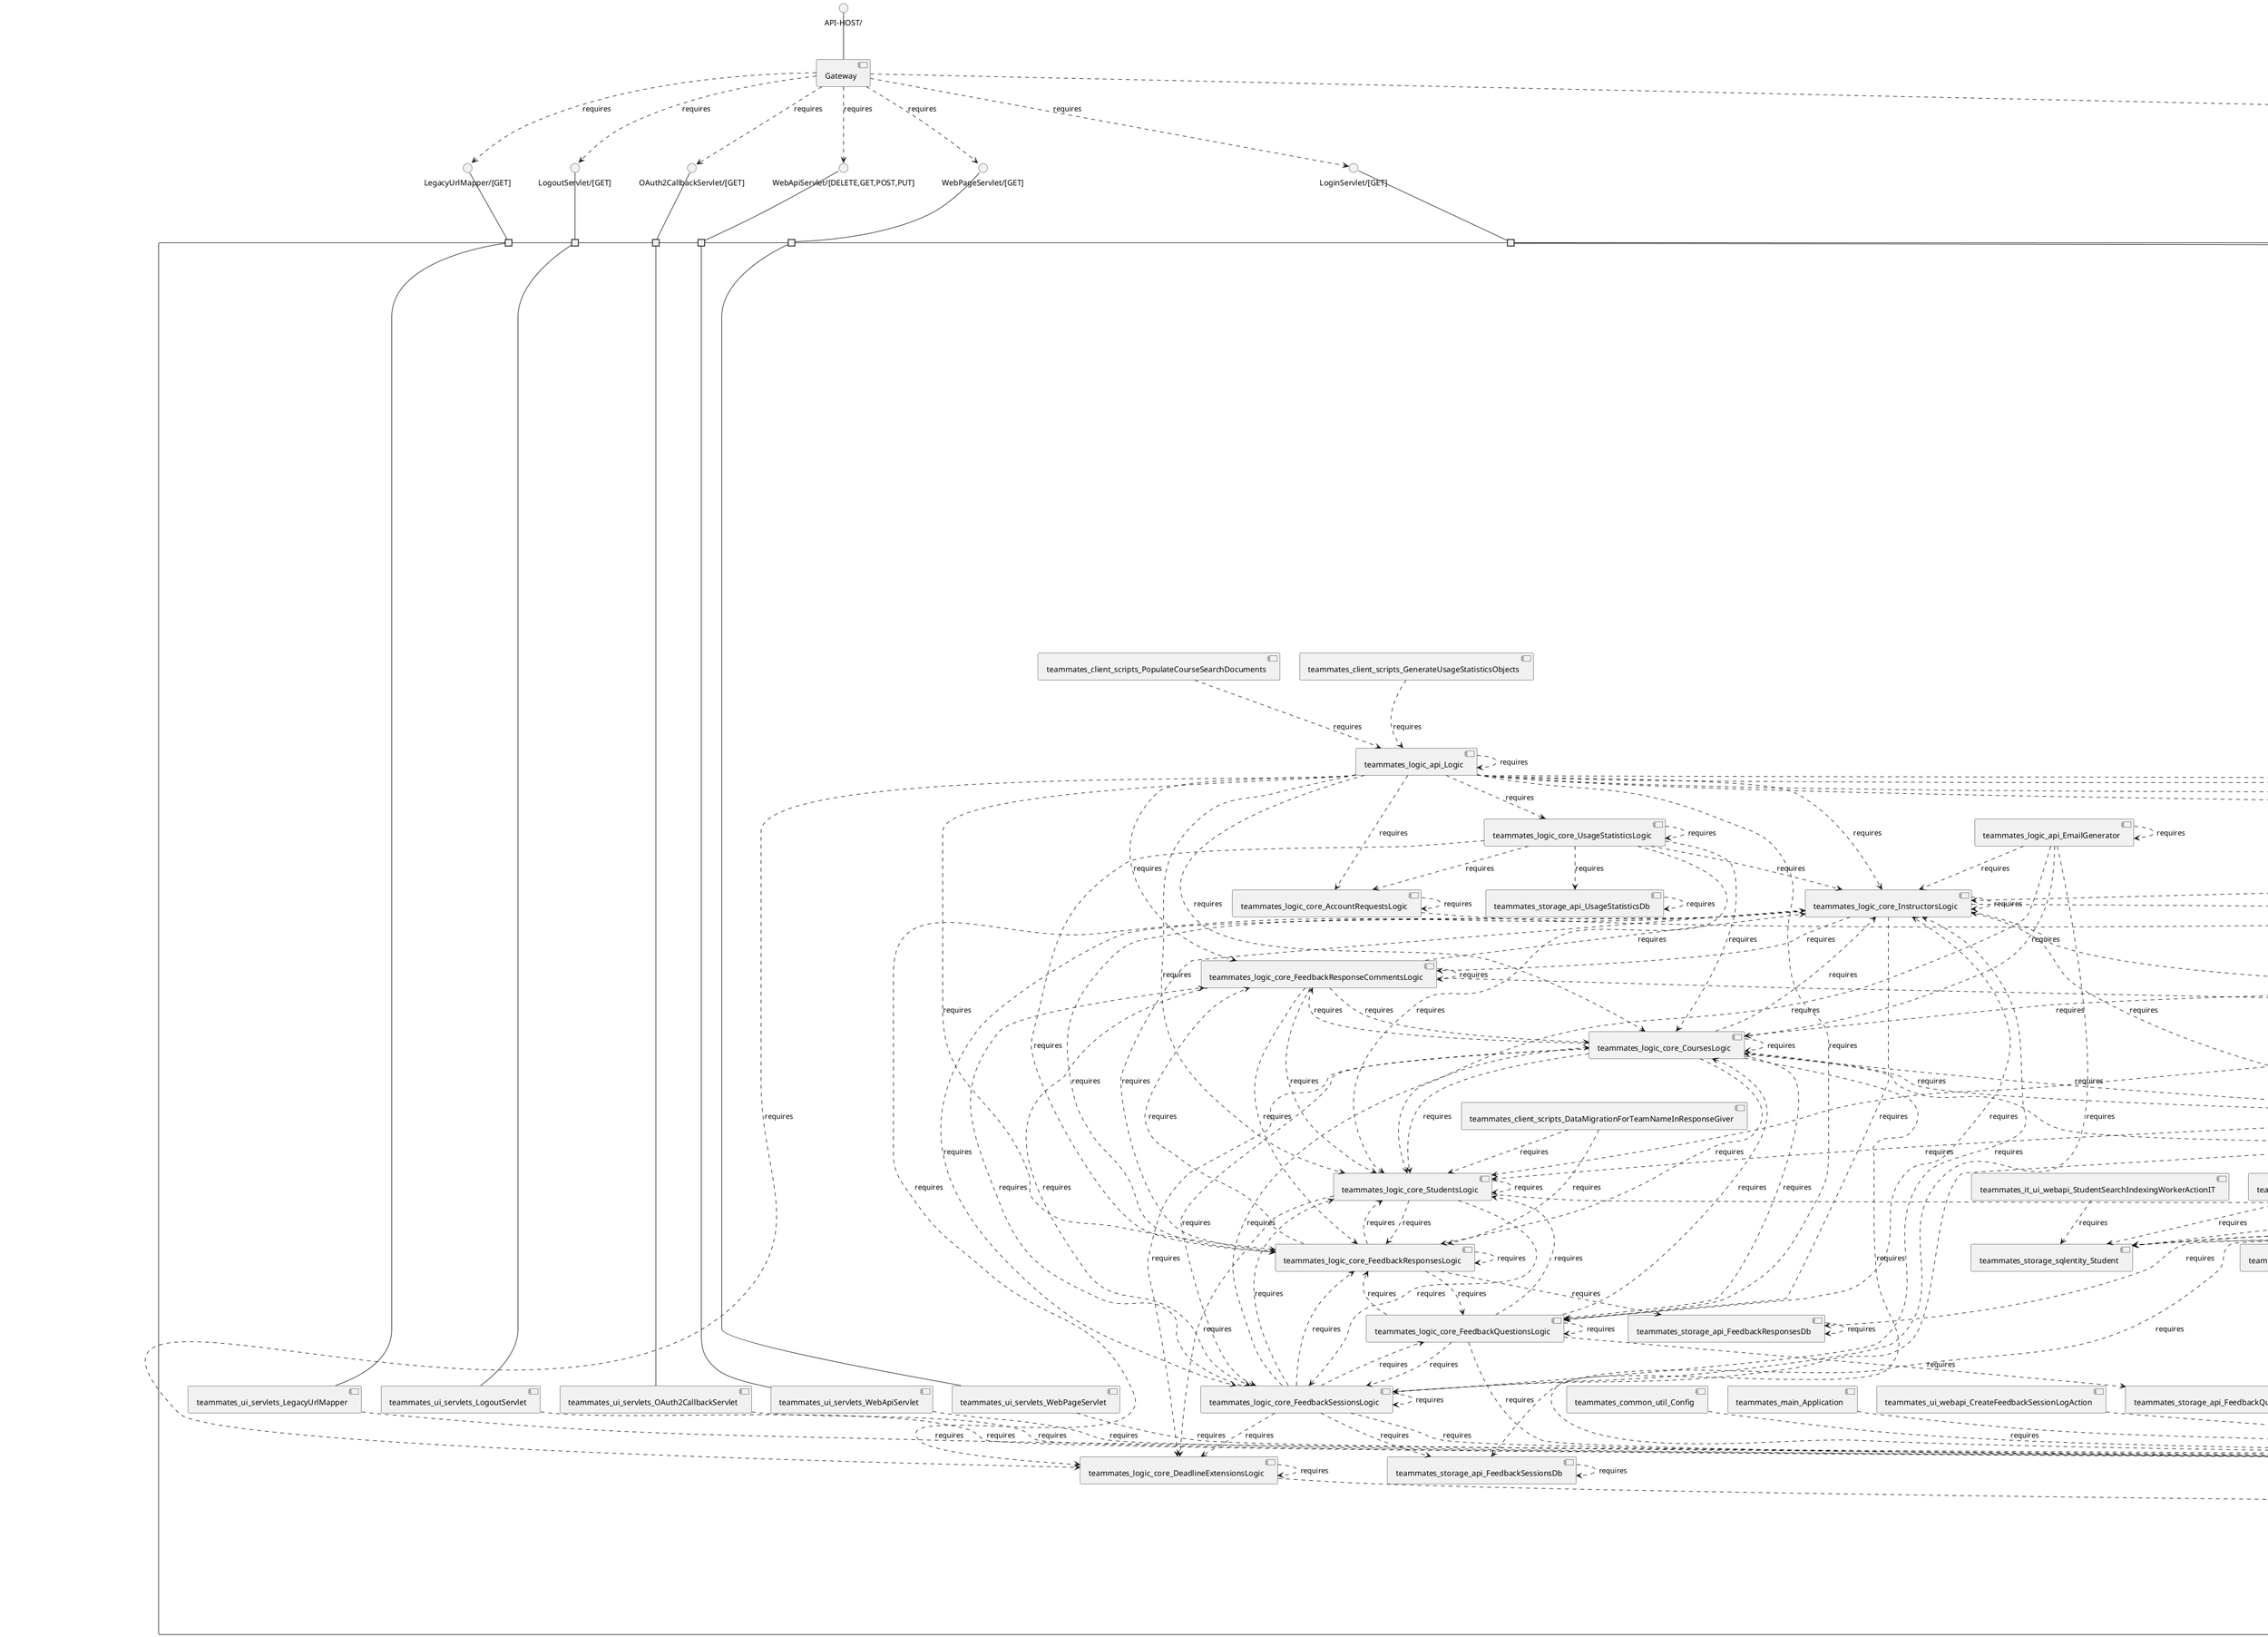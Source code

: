 @startuml
skinparam fixCircleLabelOverlapping true
skinparam componentStyle uml2
component "teammates\n\n\n\n\n\n" {
[teammates_storage_sqlapi_FeedbackQuestionsDb]
[teammates_ui_servlets_WebPageServlet]
[teammates_it_storage_sqlapi_FeedbackSessionsDbIT]
[teammates_common_datatransfer_questions_FeedbackContributionQuestionDetails]
[teammates_ui_webapi_CalculateUsageStatisticsAction]
[teammates_storage_sqlapi_FeedbackSessionLogsDb]
[teammates_common_util_StringHelper]
[teammates_common_datatransfer_InstructorPermissionSet]
[teammates_common_datatransfer_TeamEvalResult]
[teammates_common_datatransfer_attributes_FeedbackResponseAttributes]
[teammates_client_scripts_testdataconversion_ConvertDatastoreJsonToSqlJson]
[teammates_sqllogic_core_UsersLogic]
[teammates_ui_output_FeedbackResponseCommentData]
[teammates_storage_sqlentity_responses_FeedbackMcqResponse]
[teammates_ui_webapi_JoinCourseAction]
[teammates_common_datatransfer_questions_FeedbackMcqQuestionDetails]
[teammates_it_sqllogic_api_EmailGeneratorTestIT]
[teammates_ui_webapi_UpdateFeedbackSessionAction]
[teammates_ui_webapi_CreateAccountAction]
[teammates_storage_api_FeedbackResponsesDb]
[teammates_logic_external_EmptyEmailService]
[teammates_it_sqllogic_core_FeedbackResponsesLogicIT]
[teammates_logic_core_InstructorsLogic]
[teammates_storage_sqlentity_responses_FeedbackTextResponse]
[teammates_it_storage_sqlapi_UsageStatisticsDbIT]
[teammates_storage_api_FeedbackSessionsDb]
[teammates_it_storage_sqlapi_FeedbackResponseCommentsDbIT]
[teammates_storage_sqlsearch_AccountRequestSearchManager]
[teammates_storage_sqlapi_FeedbackResponseCommentsDb]
[teammates_storage_sqlentity_Student]
[teammates_storage_search_SearchManagerFactory]
[teammates_logic_core_UsageStatisticsLogic]
[teammates_it_sqllogic_core_AccountsLogicIT]
[teammates_ui_webapi_ArchiveCourseAction]
[teammates_common_datatransfer_InstructorPrivileges]
[teammates_logic_external_FirebaseAuthService]
[teammates_ui_webapi_UnpublishFeedbackSessionAction]
[teammates_ui_output_InstructorPrivilegeData]
[teammates_logic_core_LogicStarter]
[teammates_ui_webapi_PublishFeedbackSessionAction]
[teammates_storage_api_UsageStatisticsDb]
[teammates_ui_webapi_FeedbackSessionOpeningRemindersAction]
[teammates_storage_sqlapi_UsersDb]
[teammates_sqllogic_core_DataBundleLogic]
[teammates_storage_sqlsearch_InstructorSearchDocument]
[teammates_storage_api_DeadlineExtensionsDb]
[teammates_common_datatransfer_SqlDataBundle]
[teammates_sqllogic_core_FeedbackResponseCommentsLogic]
[teammates_ui_webapi_SubmitFeedbackResponsesAction]
[teammates_ui_webapi_CreateFeedbackSessionLogAction]
[teammates_logic_external_EmptyRecaptchaService]
[teammates_main_Application]
[teammates_common_util_Config]
[teammates_client_scripts_DataMigrationForFeedbackSessionMismatchedTimezone]
[teammates_storage_api_CoursesDb]
[teammates_logic_core_AccountRequestsLogic]
[teammates_it_storage_sqlapi_CoursesDbIT]
[teammates_common_datatransfer_DataBundle]
[teammates_logic_api_Logic]
[teammates_client_scripts_DataMigrationForTeamNameInResponseGiver]
[teammates_storage_sqlsearch_StudentSearchManager]
[teammates_it_storage_sqlsearch_AccountRequestSearchIT]
[teammates_client_scripts_GenerateUsageStatisticsObjects]
[teammates_logic_external_GoogleRecaptchaService]
[teammates_storage_sqlentity_responses_FeedbackContributionResponse]
[teammates_sqllogic_core_FeedbackQuestionsLogic]
[teammates_storage_sqlapi_NotificationsDb]
[teammates_sqllogic_core_AccountRequestsLogic]
[teammates_it_storage_sqlapi_FeedbackResponsesDbIT]
[teammates_common_datatransfer_questions_FeedbackContributionResponseDetails]
[teammates_common_datatransfer_questions_FeedbackTextResponseDetails]
[teammates_common_datatransfer_questions_FeedbackRubricResponseDetails]
[teammates_storage_sqlapi_FeedbackSessionsDb]
[teammates_storage_sqlapi_CoursesDb]
[teammates_storage_sqlentity_Section]
[teammates_storage_sqlentity_responses_FeedbackMsqResponse]
[teammates_sqllogic_core_AccountsLogic]
[teammates_storage_api_InstructorsDb]
[teammates_sqllogic_core_NotificationsLogic]
[teammates_logic_api_AuthProxy]
[teammates_ui_output_FeedbackResponseData]
[teammates_logic_api_UserProvision]
[teammates_it_sqllogic_core_UsersLogicIT]
[teammates_storage_sqlentity_responses_FeedbackRankRecipientsResponse]
[teammates_ui_output_FeedbackSessionData]
[teammates_storage_sqlentity_Course]
[teammates_it_storage_sqlapi_AccountsDbIT]
[teammates_storage_search_StudentSearchManager]
[teammates_it_sqllogic_core_DataBundleLogicIT]
[teammates_logic_external_EmptyAuthService]
[teammates_logic_core_FeedbackResponseCommentsLogic]
[teammates_ui_servlets_WebApiServlet]
[teammates_sqllogic_core_FeedbackSessionLogsLogic]
[teammates_common_datatransfer_questions_FeedbackRankRecipientsResponseDetails]
[teammates_logic_external_SendgridService]
[teammates_storage_sqlentity_responses_FeedbackNumericalScaleResponse]
[teammates_storage_sqlentity_Team]
[teammates_logic_external_LocalTaskQueueService]
[teammates_ui_servlets_LogoutServlet]
[teammates_storage_sqlapi_EntitiesDb]
[teammates_storage_sqlapi_DeadlineExtensionsDb]
[teammates_it_sqllogic_core_DeadlineExtensionsLogicIT]
[teammates_ui_servlets_LegacyUrlMapper]
[teammates_logic_core_DataBundleLogic]
[teammates_ui_webapi_CreateFeedbackSessionAction]
[teammates_storage_sqlentity_questions_FeedbackRubricQuestion]
[teammates_ui_servlets_OriginCheckFilter]
[teammates_storage_sqlentity_questions_FeedbackMsqQuestion]
[teammates_ui_webapi_SendErrorReportAction]
[teammates_storage_api_FeedbackResponseCommentsDb]
[teammates_sqllogic_core_DeadlineExtensionsLogic]
[teammates_storage_sqlentity_ReadNotification]
[teammates_storage_sqlentity_questions_FeedbackContributionQuestion]
[teammates_common_datatransfer_questions_FeedbackMsqResponseDetails]
[teammates_client_scripts_PopulateCourseSearchDocuments]
[teammates_common_datatransfer_questions_FeedbackConstantSumResponseDetails]
[teammates_storage_search_InstructorSearchManager]
[teammates_storage_sqlapi_FeedbackResponsesDb]
[teammates_storage_sqlentity_FeedbackSessionLog]
[teammates_common_datatransfer_questions_FeedbackNumericalScaleResponseDetails]
[teammates_it_storage_sqlapi_UsersDbIT]
[teammates_ui_webapi_FeedbackSessionPublishedEmailWorkerAction]
[teammates_ui_webapi_DatastoreBackupAction]
[teammates_ui_webapi_UpdateInstructorPrivilegeAction]
[teammates_it_test_BaseTestCaseWithSqlDatabaseAccess]
[teammates_ui_webapi_FeedbackSessionRemindParticularUsersEmailWorkerAction]
[teammates_it_storage_sqlapi_AccountRequestsDbIT]
[teammates_common_datatransfer_questions_FeedbackMcqResponseDetails]
[teammates_common_datatransfer_questions_FeedbackRankOptionsResponseDetails]
[teammates_sqllogic_core_UsageStatisticsLogic]
[teammates_storage_sqlentity_responses_FeedbackRankOptionsResponse]
[teammates_logic_api_EmailSender]
[teammates_it_ui_webapi_SearchInstructorsActionIT]
[teammates_common_util_Logger]
[teammates_storage_sqlapi_AccountsDb]
[teammates_it_sqllogic_core_FeedbackSessionsLogicIT]
[teammates_sqllogic_core_FeedbackSessionsLogic]
[teammates_logic_external_GoogleCloudTasksService]
[teammates_ui_webapi_FeedbackSessionUnpublishedEmailWorkerAction]
[teammates_storage_sqlentity_Instructor]
[teammates_client_scripts_testdataconversion_DataStoreToSqlConverter]
[teammates_storage_sqlentity_FeedbackResponseComment]
[teammates_logic_core_FeedbackResponsesLogic]
[teammates_common_datatransfer_questions_FeedbackTextQuestionDetails]
[teammates_storage_search_StudentSearchDocument]
[teammates_logic_core_StudentsLogic]
[teammates_logic_core_FeedbackQuestionsLogic]
[teammates_logic_api_EmailGenerator]
[teammates_storage_sqlentity_Account]
[teammates_it_storage_sqlapi_NotificationDbIT]
[teammates_logic_api_RecaptchaVerifier]
[teammates_storage_sqlsearch_StudentSearchDocument]
[teammates_storage_search_InstructorSearchDocument]
[teammates_common_datatransfer_attributes_InstructorAttributes]
[teammates_ui_servlets_OAuth2CallbackServlet]
[teammates_storage_sqlentity_responses_FeedbackRubricResponse]
[teammates_logic_external_MailjetService]
[teammates_ui_webapi_FeedbackSessionClosedRemindersAction]
[teammates_storage_sqlsearch_InstructorSearchManager]
[teammates_ui_webapi_FeedbackSessionClosingRemindersAction]
[teammates_sqllogic_api_SqlEmailGenerator]
[teammates_ui_request_InstructorPrivilegeUpdateRequest]
[teammates_storage_api_StudentsDb]
[teammates_storage_sqlapi_AccountRequestsDb]
[teammates_client_scripts_testdataconversion_UuidGenerator]
[teammates_common_datatransfer_questions_FeedbackNumericalScaleQuestionDetails]
[teammates_logic_external_MailgunService]
[teammates_storage_sqlentity_questions_FeedbackTextQuestion]
[teammates_common_datatransfer_questions_FeedbackMsqQuestionDetails]
[teammates_common_datatransfer_questions_FeedbackRubricQuestionDetails]
[teammates_logic_core_FeedbackSessionsLogic]
[teammates_ui_webapi_FeedbackSessionResendPublishedEmailWorkerAction]
[teammates_ui_output_FeedbackSessionLogData]
[teammates_sqllogic_core_LogicStarter]
[teammates_it_storage_sqlsearch_StudentSearchIT]
[teammates_storage_api_AccountsDb]
[teammates_logic_core_DeadlineExtensionsLogic]
[teammates_storage_sqlentity_FeedbackSession]
[teammates_common_datatransfer_questions_FeedbackConstantSumQuestionDetails]
[teammates_common_datatransfer_attributes_CourseAttributes]
[teammates_storage_sqlentity_Notification]
[teammates_storage_sqlentity_questions_FeedbackConstantSumQuestion]
[teammates_storage_sqlentity_responses_FeedbackConstantSumResponse]
[teammates_logic_core_NotificationsLogic]
[teammates_ui_webapi_FeedbackSessionRemindEmailWorkerAction]
[teammates_ui_webapi_CreateNotificationAction]
[teammates_storage_sqlapi_UsageStatisticsDb]
[teammates_it_sqllogic_core_FeedbackSessionLogsLogicIT]
[teammates_it_storage_sqlapi_FeedbackQuestionsDbIT]
[teammates_it_ui_webapi_UpdateFeedbackSessionLogsActionIT]
[teammates_it_ui_webapi_StudentSearchIndexingWorkerActionIT]
[teammates_it_storage_sqlsearch_InstructorSearchIT]
[teammates_logic_core_CoursesLogic]
[teammates_storage_api_NotificationsDb]
[teammates_storage_sqlentity_questions_FeedbackNumericalScaleQuestion]
[teammates_sqllogic_api_Logic]
[teammates_storage_search_AccountRequestSearchManager]
[teammates_it_ui_webapi_SearchStudentsActionIT]
[teammates_common_datatransfer_attributes_FeedbackQuestionAttributes]
[teammates_storage_api_AccountRequestsDb]
[teammates_ui_webapi_ResetAccountRequestAction]
[teammates_it_sqllogic_core_AccountRequestsLogicIT]
[teammates_storage_sqlentity_questions_FeedbackMcqQuestion]
[teammates_ui_output_FeedbackQuestionData]
[teammates_sqllogic_core_FeedbackResponsesLogic]
[teammates_storage_sqlsearch_SearchManagerFactory]
[teammates_ui_output_CourseData]
[teammates_storage_api_FeedbackQuestionsDb]
[teammates_it_sqllogic_core_FeedbackQuestionsLogicIT]
[teammates_ui_webapi_FeedbackSessionOpeningSoonRemindersAction]
[teammates_it_sqllogic_core_NotificationsLogicIT]
[teammates_it_storage_sqlapi_FeedbackSessionLogsDbIT]
[teammates_ui_servlets_LoginServlet]
[teammates_storage_sqlentity_DeadlineExtension]
[teammates_logic_core_AccountsLogic]
[teammates_sqllogic_core_CoursesLogic]
[teammates_logic_api_TaskQueuer]
[teammates_ui_servlets_RequestTraceFilter]
portin " " as teammates_requires_LogoutServlet_GET_
portin " " as teammates_requires_OAuth2CallbackServlet_GET_
portin " " as teammates_requires_WebApiServlet_DELETE_GET_POST_PUT_
portin " " as teammates_requires_LegacyUrlMapper_GET_
portin " " as teammates_requires_WebPageServlet_GET_
portin " " as teammates_requires_LoginServlet_GET_
[teammates_storage_api_FeedbackQuestionsDb]..>[teammates_storage_api_FeedbackQuestionsDb] : requires
[teammates_storage_sqlsearch_StudentSearchManager]..>[teammates_storage_sqlapi_UsersDb] : requires
[teammates_sqllogic_core_AccountRequestsLogic]..>[teammates_sqllogic_core_AccountRequestsLogic] : requires
[teammates_client_scripts_testdataconversion_ConvertDatastoreJsonToSqlJson]..>[teammates_client_scripts_testdataconversion_DataStoreToSqlConverter] : requires
[teammates_storage_sqlentity_questions_FeedbackTextQuestion]..>[teammates_common_datatransfer_questions_FeedbackTextQuestionDetails] : requires
[teammates_it_storage_sqlapi_UsersDbIT]..>[teammates_storage_sqlentity_Section] : requires
[teammates_ui_servlets_OAuth2CallbackServlet]..>[teammates_common_util_Logger] : requires
[teammates_client_scripts_PopulateCourseSearchDocuments]..>[teammates_logic_api_Logic] : requires
[teammates_logic_api_AuthProxy]..>[teammates_logic_api_AuthProxy] : requires
[teammates_logic_core_FeedbackQuestionsLogic]..>[teammates_logic_core_FeedbackSessionsLogic] : requires
[teammates_ui_webapi_FeedbackSessionPublishedEmailWorkerAction]..>[teammates_common_util_Logger] : requires
[teammates_sqllogic_api_SqlEmailGenerator]..>[teammates_sqllogic_core_UsersLogic] : requires
[teammates_storage_sqlapi_AccountsDb]..>[teammates_storage_sqlapi_AccountsDb] : requires
[teammates_logic_core_CoursesLogic]..>[teammates_logic_core_StudentsLogic] : requires
[teammates_it_ui_webapi_SearchStudentsActionIT]..>[teammates_storage_sqlentity_Student] : requires
[teammates_ui_webapi_CreateFeedbackSessionAction]..>[teammates_common_util_Logger] : requires
[teammates_logic_core_StudentsLogic]..>[teammates_logic_core_DeadlineExtensionsLogic] : requires
[teammates_it_sqllogic_core_AccountRequestsLogicIT]..>[teammates_sqllogic_core_AccountRequestsLogic] : requires
[teammates_it_ui_webapi_SearchStudentsActionIT]..>[teammates_storage_sqlentity_Instructor] : requires
[teammates_storage_sqlsearch_SearchManagerFactory]..>[teammates_storage_sqlsearch_AccountRequestSearchManager] : requires
[teammates_sqllogic_core_DeadlineExtensionsLogic]..>[teammates_sqllogic_core_DeadlineExtensionsLogic] : requires
[teammates_it_storage_sqlapi_AccountsDbIT]..>[teammates_storage_sqlapi_AccountsDb] : requires
[teammates_storage_search_InstructorSearchDocument]..>[teammates_common_datatransfer_attributes_CourseAttributes] : requires
[teammates_storage_search_StudentSearchManager]..>[teammates_storage_api_CoursesDb] : requires
[teammates_logic_api_Logic]..>[teammates_logic_core_InstructorsLogic] : requires
[teammates_sqllogic_core_UsersLogic]..>[teammates_sqllogic_core_DeadlineExtensionsLogic] : requires
[teammates_logic_api_EmailSender]..>[teammates_common_util_Logger] : requires
[teammates_sqllogic_core_UsageStatisticsLogic]..>[teammates_storage_sqlapi_UsageStatisticsDb] : requires
[teammates_logic_core_FeedbackResponsesLogic]..>[teammates_logic_core_FeedbackQuestionsLogic] : requires
[teammates_logic_external_MailgunService]..>[teammates_common_util_Logger] : requires
[teammates_client_scripts_DataMigrationForTeamNameInResponseGiver]..>[teammates_logic_core_StudentsLogic] : requires
[teammates_logic_core_CoursesLogic]..>[teammates_logic_core_FeedbackQuestionsLogic] : requires
[teammates_it_sqllogic_core_FeedbackSessionsLogicIT]..>[teammates_sqllogic_core_FeedbackQuestionsLogic] : requires
[teammates_storage_search_InstructorSearchManager]..>[teammates_storage_api_CoursesDb] : requires
[teammates_ui_output_CourseData]..>[teammates_common_datatransfer_InstructorPermissionSet] : requires
[teammates_logic_api_Logic]..>[teammates_logic_core_FeedbackResponseCommentsLogic] : requires
[teammates_storage_api_FeedbackResponseCommentsDb]..>[teammates_storage_api_FeedbackResponseCommentsDb] : requires
[teammates_common_util_Config]..>[teammates_common_util_Logger] : requires
[teammates_sqllogic_api_SqlEmailGenerator]..>[teammates_sqllogic_api_SqlEmailGenerator] : requires
[teammates_logic_api_UserProvision]..>[teammates_logic_core_InstructorsLogic] : requires
[teammates_logic_core_FeedbackResponsesLogic]..>[teammates_storage_api_FeedbackResponsesDb] : requires
[teammates_sqllogic_core_CoursesLogic]..>[teammates_sqllogic_core_UsersLogic] : requires
[teammates_logic_core_UsageStatisticsLogic]..>[teammates_logic_core_StudentsLogic] : requires
[teammates_it_sqllogic_core_FeedbackQuestionsLogicIT]..>[teammates_common_datatransfer_SqlDataBundle] : requires
[teammates_storage_sqlentity_FeedbackResponseComment]..>[teammates_storage_sqlentity_responses_FeedbackMsqResponse] : requires
[teammates_logic_core_DataBundleLogic]..>[teammates_logic_core_DataBundleLogic] : requires
[teammates_ui_webapi_FeedbackSessionUnpublishedEmailWorkerAction]..>[teammates_common_util_Logger] : requires
[teammates_logic_core_FeedbackQuestionsLogic]..>[teammates_common_util_Logger] : requires
[teammates_logic_api_EmailGenerator]..>[teammates_logic_core_StudentsLogic] : requires
[teammates_ui_request_InstructorPrivilegeUpdateRequest]..>[teammates_common_datatransfer_InstructorPrivileges] : requires
[teammates_sqllogic_core_CoursesLogic]..>[teammates_storage_sqlapi_CoursesDb] : requires
[teammates_logic_api_Logic]..>[teammates_logic_core_FeedbackSessionsLogic] : requires
[teammates_storage_sqlentity_responses_FeedbackNumericalScaleResponse]..>[teammates_common_datatransfer_questions_FeedbackNumericalScaleResponseDetails] : requires
[teammates_sqllogic_core_FeedbackQuestionsLogic]..>[teammates_storage_sqlapi_FeedbackQuestionsDb] : requires
[teammates_it_sqllogic_core_FeedbackQuestionsLogicIT]..>[teammates_sqllogic_core_FeedbackQuestionsLogic] : requires
[teammates_logic_core_DataBundleLogic]..>[teammates_storage_api_DeadlineExtensionsDb] : requires
[teammates_ui_output_FeedbackResponseData]..>[teammates_common_datatransfer_questions_FeedbackRubricResponseDetails] : requires
[teammates_storage_sqlsearch_InstructorSearchManager]..>[teammates_storage_sqlapi_UsersDb] : requires
[teammates_common_datatransfer_attributes_FeedbackResponseAttributes]..>[teammates_common_datatransfer_questions_FeedbackContributionResponseDetails] : requires
[teammates_sqllogic_core_FeedbackSessionsLogic]..>[teammates_common_util_Logger] : requires
[teammates_storage_sqlentity_Team]..>[teammates_storage_sqlentity_Section] : requires
[teammates_logic_api_EmailGenerator]..>[teammates_logic_api_EmailGenerator] : requires
[teammates_it_sqllogic_core_UsersLogicIT]..>[teammates_sqllogic_core_AccountsLogic] : requires
[teammates_client_scripts_testdataconversion_ConvertDatastoreJsonToSqlJson]..>[teammates_common_datatransfer_DataBundle] : requires
[teammates_ui_output_FeedbackResponseData]..>[teammates_ui_output_FeedbackResponseCommentData] : requires
[teammates_common_datatransfer_attributes_FeedbackQuestionAttributes]..>[teammates_common_datatransfer_questions_FeedbackMcqQuestionDetails] : requires
[teammates_it_storage_sqlapi_UsersDbIT]..>[teammates_storage_sqlapi_UsersDb] : requires
[teammates_logic_core_FeedbackQuestionsLogic]..>[teammates_logic_core_FeedbackResponsesLogic] : requires
[teammates_logic_api_UserProvision]..>[teammates_sqllogic_core_UsersLogic] : requires
[teammates_ui_servlets_OriginCheckFilter]..>[teammates_common_util_Logger] : requires
[teammates_ui_output_InstructorPrivilegeData]..>[teammates_common_datatransfer_InstructorPrivileges] : requires
[teammates_logic_api_EmailSender]..>[teammates_logic_external_EmptyEmailService] : requires
[teammates_it_ui_webapi_StudentSearchIndexingWorkerActionIT]..>[teammates_storage_sqlentity_Student] : requires
[teammates_logic_core_DeadlineExtensionsLogic]..>[teammates_storage_api_DeadlineExtensionsDb] : requires
[teammates_logic_core_FeedbackResponseCommentsLogic]..>[teammates_logic_core_StudentsLogic] : requires
[teammates_logic_core_LogicStarter]..>[teammates_common_util_Logger] : requires
[teammates_logic_core_FeedbackSessionsLogic]..>[teammates_logic_core_DeadlineExtensionsLogic] : requires
[teammates_logic_core_CoursesLogic]..>[teammates_logic_core_DeadlineExtensionsLogic] : requires
[teammates_common_datatransfer_attributes_FeedbackQuestionAttributes]..>[teammates_common_datatransfer_questions_FeedbackNumericalScaleQuestionDetails] : requires
[teammates_storage_search_SearchManagerFactory]..>[teammates_storage_search_AccountRequestSearchManager] : requires
[teammates_ui_output_FeedbackResponseData]..>[teammates_common_datatransfer_questions_FeedbackContributionResponseDetails] : requires
[teammates_sqllogic_core_FeedbackResponseCommentsLogic]..>[teammates_sqllogic_core_FeedbackResponseCommentsLogic] : requires
[teammates_logic_core_FeedbackQuestionsLogic]..>[teammates_logic_core_InstructorsLogic] : requires
[teammates_common_datatransfer_attributes_FeedbackResponseAttributes]..>[teammates_common_datatransfer_questions_FeedbackRubricResponseDetails] : requires
[teammates_logic_api_EmailSender]..>[teammates_logic_external_SendgridService] : requires
[teammates_logic_core_FeedbackResponsesLogic]..>[teammates_logic_core_StudentsLogic] : requires
[teammates_sqllogic_core_FeedbackQuestionsLogic]..>[teammates_sqllogic_core_FeedbackResponsesLogic] : requires
[teammates_logic_core_CoursesLogic]..>[teammates_logic_core_AccountsLogic] : requires
[teammates_logic_api_TaskQueuer]..>[teammates_logic_external_GoogleCloudTasksService] : requires
[teammates_storage_sqlentity_FeedbackResponseComment]..>[teammates_storage_sqlentity_responses_FeedbackRubricResponse] : requires
[teammates_sqllogic_api_SqlEmailGenerator]..>[teammates_sqllogic_core_DeadlineExtensionsLogic] : requires
[teammates_logic_external_LocalTaskQueueService]..>[teammates_common_util_Logger] : requires
[teammates_logic_core_InstructorsLogic]..>[teammates_logic_core_FeedbackQuestionsLogic] : requires
[teammates_ui_output_FeedbackQuestionData]..>[teammates_common_datatransfer_questions_FeedbackContributionQuestionDetails] : requires
[teammates_logic_core_UsageStatisticsLogic]..>[teammates_logic_core_UsageStatisticsLogic] : requires
[teammates_storage_sqlapi_FeedbackResponsesDb]..>[teammates_storage_sqlapi_FeedbackResponsesDb] : requires
[teammates_storage_sqlentity_responses_FeedbackMsqResponse]..>[teammates_common_datatransfer_questions_FeedbackMsqResponseDetails] : requires
[teammates_sqllogic_core_FeedbackSessionsLogic]..>[teammates_sqllogic_core_CoursesLogic] : requires
[teammates_storage_sqlentity_FeedbackResponseComment]..>[teammates_storage_sqlentity_responses_FeedbackNumericalScaleResponse] : requires
[teammates_logic_api_Logic]..>[teammates_logic_core_CoursesLogic] : requires
[teammates_ui_servlets_LogoutServlet]..>[teammates_common_util_Logger] : requires
[teammates_it_storage_sqlapi_FeedbackQuestionsDbIT]..>[teammates_storage_sqlapi_FeedbackQuestionsDb] : requires
[teammates_storage_sqlsearch_AccountRequestSearchManager]..>[teammates_storage_sqlapi_AccountRequestsDb] : requires
[teammates_storage_sqlapi_EntitiesDb]..>[teammates_common_util_Logger] : requires
[teammates_common_datatransfer_attributes_FeedbackQuestionAttributes]..>[teammates_common_datatransfer_questions_FeedbackContributionQuestionDetails] : requires
[teammates_ui_output_FeedbackQuestionData]..>[teammates_common_datatransfer_questions_FeedbackMcqQuestionDetails] : requires
[teammates_storage_sqlentity_FeedbackResponseComment]..>[teammates_storage_sqlentity_responses_FeedbackTextResponse] : requires
[teammates_sqllogic_core_UsageStatisticsLogic]..>[teammates_sqllogic_core_UsageStatisticsLogic] : requires
[teammates_sqllogic_core_FeedbackResponsesLogic]..>[teammates_sqllogic_core_FeedbackQuestionsLogic] : requires
[teammates_common_datatransfer_attributes_FeedbackResponseAttributes]..>[teammates_common_datatransfer_questions_FeedbackTextResponseDetails] : requires
[teammates_logic_core_FeedbackQuestionsLogic]..>[teammates_logic_core_StudentsLogic] : requires
[teammates_logic_core_UsageStatisticsLogic]..>[teammates_logic_core_FeedbackResponsesLogic] : requires
[teammates_storage_api_CoursesDb]..>[teammates_storage_api_CoursesDb] : requires
[teammates_logic_core_AccountRequestsLogic]..>[teammates_logic_core_AccountRequestsLogic] : requires
[teammates_logic_core_InstructorsLogic]..>[teammates_logic_core_FeedbackResponseCommentsLogic] : requires
[teammates_common_datatransfer_attributes_FeedbackQuestionAttributes]..>[teammates_common_datatransfer_questions_FeedbackRubricQuestionDetails] : requires
[teammates_logic_core_DataBundleLogic]..>[teammates_storage_api_FeedbackQuestionsDb] : requires
[teammates_common_datatransfer_attributes_FeedbackResponseAttributes]..>[teammates_common_datatransfer_questions_FeedbackNumericalScaleResponseDetails] : requires
[teammates_logic_core_FeedbackResponseCommentsLogic]..>[teammates_logic_core_FeedbackResponseCommentsLogic] : requires
[teammates_sqllogic_core_FeedbackSessionsLogic]..>[teammates_storage_sqlapi_FeedbackSessionsDb] : requires
[teammates_ui_webapi_ArchiveCourseAction]..>[teammates_common_util_Logger] : requires
[teammates_sqllogic_core_FeedbackQuestionsLogic]..>[teammates_sqllogic_core_FeedbackQuestionsLogic] : requires
[teammates_ui_webapi_CreateAccountAction]..>[teammates_common_util_Logger] : requires
[teammates_it_storage_sqlapi_UsersDbIT]..>[teammates_storage_sqlentity_Student] : requires
[teammates_logic_api_EmailSender]..>[teammates_logic_external_MailjetService] : requires
[teammates_logic_core_FeedbackSessionsLogic]..>[teammates_logic_core_FeedbackQuestionsLogic] : requires
[teammates_it_sqllogic_core_FeedbackSessionLogsLogicIT]..>[teammates_common_datatransfer_SqlDataBundle] : requires
[teammates_storage_sqlentity_questions_FeedbackMcqQuestion]..>[teammates_common_datatransfer_questions_FeedbackMcqQuestionDetails] : requires
[teammates_storage_sqlsearch_StudentSearchManager]..>[teammates_storage_sqlapi_CoursesDb] : requires
[teammates_logic_core_FeedbackSessionsLogic]..>[teammates_logic_core_InstructorsLogic] : requires
[teammates_common_datatransfer_attributes_FeedbackResponseAttributes]..>[teammates_common_datatransfer_questions_FeedbackRankOptionsResponseDetails] : requires
[teammates_storage_sqlentity_FeedbackSession]..>[teammates_storage_sqlentity_Course] : requires
[teammates_common_datatransfer_TeamEvalResult]..>[teammates_common_util_Logger] : requires
[teammates_logic_core_CoursesLogic]..>[teammates_logic_core_CoursesLogic] : requires
[teammates_logic_core_InstructorsLogic]..>[teammates_logic_core_FeedbackResponsesLogic] : requires
[teammates_it_ui_webapi_UpdateFeedbackSessionLogsActionIT]..>[teammates_storage_sqlentity_Course] : requires
[teammates_logic_core_AccountsLogic]..>[teammates_storage_sqlapi_AccountsDb] : requires
[teammates_ui_output_FeedbackQuestionData]..>[teammates_common_datatransfer_questions_FeedbackNumericalScaleQuestionDetails] : requires
[teammates_sqllogic_core_FeedbackSessionLogsLogic]..>[teammates_sqllogic_core_FeedbackSessionLogsLogic] : requires
[teammates_common_datatransfer_attributes_CourseAttributes]..>[teammates_common_util_Logger] : requires
[teammates_logic_api_Logic]..>[teammates_logic_core_DataBundleLogic] : requires
[teammates_it_sqllogic_core_AccountsLogicIT]..>[teammates_sqllogic_core_NotificationsLogic] : requires
[teammates_sqllogic_core_FeedbackResponsesLogic]..>[teammates_sqllogic_core_FeedbackResponseCommentsLogic] : requires
[teammates_logic_core_AccountsLogic]..>[teammates_logic_core_StudentsLogic] : requires
[teammates_ui_webapi_PublishFeedbackSessionAction]..>[teammates_common_util_Logger] : requires
[teammates_it_storage_sqlsearch_StudentSearchIT]..>[teammates_storage_sqlapi_UsersDb] : requires
[teammates_it_storage_sqlsearch_InstructorSearchIT]..>[teammates_common_datatransfer_SqlDataBundle] : requires
[teammates_common_datatransfer_InstructorPrivileges]..>[teammates_common_datatransfer_InstructorPermissionSet] : requires
[teammates_sqllogic_api_Logic]..>[teammates_sqllogic_core_AccountRequestsLogic] : requires
[teammates_logic_core_FeedbackSessionsLogic]..>[teammates_common_util_Logger] : requires
[teammates_logic_core_CoursesLogic]..>[teammates_logic_core_FeedbackSessionsLogic] : requires
[teammates_it_storage_sqlapi_CoursesDbIT]..>[teammates_storage_sqlapi_CoursesDb] : requires
[teammates_sqllogic_core_DataBundleLogic]..>[teammates_sqllogic_core_CoursesLogic] : requires
[teammates_sqllogic_core_DataBundleLogic]..>[teammates_sqllogic_core_FeedbackQuestionsLogic] : requires
[teammates_ui_webapi_FeedbackSessionClosingRemindersAction]..>[teammates_common_util_Logger] : requires
[teammates_logic_core_DataBundleLogic]..>[teammates_storage_api_NotificationsDb] : requires
[teammates_ui_output_FeedbackResponseData]..>[teammates_common_datatransfer_questions_FeedbackConstantSumResponseDetails] : requires
[teammates_storage_sqlapi_FeedbackResponseCommentsDb]..>[teammates_storage_sqlapi_FeedbackResponseCommentsDb] : requires
[teammates_storage_sqlentity_questions_FeedbackContributionQuestion]..>[teammates_common_datatransfer_questions_FeedbackContributionQuestionDetails] : requires
[teammates_storage_sqlsearch_InstructorSearchDocument]..>[teammates_storage_sqlentity_Course] : requires
[teammates_sqllogic_api_SqlEmailGenerator]..>[teammates_sqllogic_core_CoursesLogic] : requires
[teammates_logic_core_NotificationsLogic]..>[teammates_storage_api_NotificationsDb] : requires
[teammates_it_sqllogic_core_DeadlineExtensionsLogicIT]..>[teammates_common_datatransfer_SqlDataBundle] : requires
[teammates_logic_core_AccountsLogic]..>[teammates_logic_core_InstructorsLogic] : requires
[teammates_it_sqllogic_core_UsersLogicIT]..>[teammates_sqllogic_core_UsersLogic] : requires
[teammates_sqllogic_core_DataBundleLogic]..>[teammates_sqllogic_core_FeedbackSessionLogsLogic] : requires
[teammates_storage_api_InstructorsDb]..>[teammates_storage_api_InstructorsDb] : requires
[teammates_common_datatransfer_questions_FeedbackContributionQuestionDetails]..>[teammates_common_util_Logger] : requires
[teammates_storage_sqlsearch_InstructorSearchManager]..>[teammates_storage_sqlapi_CoursesDb] : requires
[teammates_ui_webapi_UnpublishFeedbackSessionAction]..>[teammates_common_util_Logger] : requires
[teammates_storage_sqlapi_FeedbackSessionsDb]..>[teammates_storage_sqlapi_FeedbackSessionsDb] : requires
[teammates_it_test_BaseTestCaseWithSqlDatabaseAccess]..>[teammates_sqllogic_api_Logic] : requires
[teammates_logic_api_Logic]..>[teammates_logic_core_AccountsLogic] : requires
[teammates_sqllogic_core_FeedbackSessionsLogic]..>[teammates_sqllogic_core_FeedbackSessionsLogic] : requires
[teammates_it_sqllogic_core_AccountsLogicIT]..>[teammates_sqllogic_core_AccountsLogic] : requires
[teammates_logic_core_InstructorsLogic]..>[teammates_storage_api_InstructorsDb] : requires
[teammates_storage_api_DeadlineExtensionsDb]..>[teammates_storage_api_DeadlineExtensionsDb] : requires
[teammates_logic_core_DataBundleLogic]..>[teammates_storage_api_CoursesDb] : requires
[teammates_ui_output_FeedbackSessionLogData]..>[teammates_ui_output_FeedbackSessionData] : requires
[teammates_it_sqllogic_api_EmailGeneratorTestIT]..>[teammates_common_datatransfer_SqlDataBundle] : requires
[teammates_sqllogic_api_Logic]..>[teammates_sqllogic_core_AccountsLogic] : requires
[teammates_ui_webapi_SubmitFeedbackResponsesAction]..>[teammates_common_util_Logger] : requires
[teammates_it_sqllogic_core_FeedbackResponsesLogicIT]..>[teammates_common_datatransfer_SqlDataBundle] : requires
[teammates_it_storage_sqlapi_UsersDbIT]..>[teammates_storage_sqlentity_Instructor] : requires
[teammates_sqllogic_api_Logic]..>[teammates_sqllogic_api_Logic] : requires
[teammates_sqllogic_api_Logic]..>[teammates_sqllogic_core_UsageStatisticsLogic] : requires
[teammates_storage_api_AccountRequestsDb]..>[teammates_storage_api_AccountRequestsDb] : requires
[teammates_sqllogic_core_FeedbackSessionsLogic]..>[teammates_sqllogic_core_UsersLogic] : requires
[teammates_logic_api_Logic]..>[teammates_logic_core_DeadlineExtensionsLogic] : requires
[teammates_logic_core_AccountsLogic]..>[teammates_logic_core_AccountsLogic] : requires
[teammates_logic_core_UsageStatisticsLogic]..>[teammates_storage_api_UsageStatisticsDb] : requires
[teammates_it_storage_sqlapi_FeedbackResponseCommentsDbIT]..>[teammates_common_datatransfer_SqlDataBundle] : requires
[teammates_storage_search_InstructorSearchManager]..>[teammates_storage_api_InstructorsDb] : requires
[teammates_sqllogic_core_FeedbackQuestionsLogic]..>[teammates_sqllogic_core_UsersLogic] : requires
[teammates_logic_core_DataBundleLogic]..>[teammates_storage_api_AccountRequestsDb] : requires
[teammates_sqllogic_core_AccountsLogic]..>[teammates_sqllogic_core_AccountsLogic] : requires
[teammates_sqllogic_core_LogicStarter]..>[teammates_common_util_Logger] : requires
[teammates_it_ui_webapi_SearchInstructorsActionIT]..>[teammates_storage_sqlentity_Instructor] : requires
[teammates_storage_api_StudentsDb]..>[teammates_common_util_Logger] : requires
[teammates_it_sqllogic_core_FeedbackSessionsLogicIT]..>[teammates_common_datatransfer_SqlDataBundle] : requires
[teammates_ui_webapi_FeedbackSessionResendPublishedEmailWorkerAction]..>[teammates_common_util_Logger] : requires
[teammates_storage_api_FeedbackResponsesDb]..>[teammates_storage_api_FeedbackResponsesDb] : requires
[teammates_logic_core_NotificationsLogic]..>[teammates_logic_core_NotificationsLogic] : requires
[teammates_sqllogic_api_Logic]..>[teammates_sqllogic_core_FeedbackResponsesLogic] : requires
[teammates_logic_api_RecaptchaVerifier]..>[teammates_logic_external_GoogleRecaptchaService] : requires
[teammates_storage_sqlentity_questions_FeedbackConstantSumQuestion]..>[teammates_common_datatransfer_questions_FeedbackConstantSumQuestionDetails] : requires
[teammates_storage_sqlapi_UsersDb]..>[teammates_storage_sqlapi_UsersDb] : requires
[teammates_logic_core_StudentsLogic]..>[teammates_logic_core_StudentsLogic] : requires
[teammates_logic_api_Logic]..>[teammates_logic_api_Logic] : requires
[teammates_storage_sqlapi_AccountRequestsDb]..>[teammates_storage_sqlapi_AccountRequestsDb] : requires
[teammates_it_sqllogic_core_FeedbackSessionsLogicIT]..>[teammates_sqllogic_core_FeedbackSessionsLogic] : requires
[teammates_sqllogic_core_DataBundleLogic]..>[teammates_sqllogic_core_FeedbackSessionsLogic] : requires
[teammates_ui_output_FeedbackQuestionData]..>[teammates_common_datatransfer_questions_FeedbackMsqQuestionDetails] : requires
[teammates_logic_core_DataBundleLogic]..>[teammates_storage_api_StudentsDb] : requires
[teammates_ui_webapi_FeedbackSessionRemindParticularUsersEmailWorkerAction]..>[teammates_common_util_Logger] : requires
[teammates_sqllogic_core_FeedbackResponseCommentsLogic]..>[teammates_storage_sqlapi_FeedbackResponseCommentsDb] : requires
[teammates_logic_core_FeedbackResponsesLogic]..>[teammates_logic_core_InstructorsLogic] : requires
[teammates_ui_webapi_UpdateFeedbackSessionAction]..>[teammates_common_util_Logger] : requires
[teammates_logic_core_InstructorsLogic]..>[teammates_logic_core_DeadlineExtensionsLogic] : requires
[teammates_it_sqllogic_core_DataBundleLogicIT]..>[teammates_sqllogic_core_DataBundleLogic] : requires
[teammates_logic_api_Logic]..>[teammates_logic_core_FeedbackResponsesLogic] : requires
[teammates_logic_api_Logic]..>[teammates_logic_core_FeedbackQuestionsLogic] : requires
[teammates_sqllogic_core_AccountsLogic]..>[teammates_sqllogic_core_NotificationsLogic] : requires
[teammates_storage_search_StudentSearchDocument]..>[teammates_common_datatransfer_attributes_CourseAttributes] : requires
[teammates_sqllogic_core_FeedbackResponsesLogic]..>[teammates_storage_sqlapi_FeedbackResponsesDb] : requires
[teammates_storage_sqlentity_FeedbackResponseComment]..>[teammates_storage_sqlentity_responses_FeedbackMcqResponse] : requires
[teammates_ui_webapi_ResetAccountRequestAction]..>[teammates_common_util_Logger] : requires
[teammates_logic_core_UsageStatisticsLogic]..>[teammates_logic_core_AccountRequestsLogic] : requires
[teammates_sqllogic_core_AccountsLogic]..>[teammates_sqllogic_core_UsersLogic] : requires
[teammates_client_scripts_DataMigrationForFeedbackSessionMismatchedTimezone]..>[teammates_logic_core_CoursesLogic] : requires
[teammates_sqllogic_api_Logic]..>[teammates_sqllogic_core_NotificationsLogic] : requires
[teammates_storage_api_StudentsDb]..>[teammates_storage_api_StudentsDb] : requires
[teammates_storage_sqlsearch_StudentSearchDocument]..>[teammates_storage_sqlentity_Course] : requires
[teammates_storage_api_NotificationsDb]..>[teammates_storage_api_NotificationsDb] : requires
[teammates_logic_api_Logic]..>[teammates_logic_core_UsageStatisticsLogic] : requires
[teammates_logic_core_FeedbackResponsesLogic]..>[teammates_logic_core_FeedbackResponseCommentsLogic] : requires
[teammates_logic_core_StudentsLogic]..>[teammates_logic_core_FeedbackSessionsLogic] : requires
[teammates_logic_api_Logic]..>[teammates_logic_core_NotificationsLogic] : requires
[teammates_logic_core_CoursesLogic]..>[teammates_logic_core_InstructorsLogic] : requires
[teammates_it_ui_webapi_UpdateFeedbackSessionLogsActionIT]..>[teammates_storage_sqlentity_Student] : requires
[teammates_sqllogic_core_DataBundleLogic]..>[teammates_sqllogic_core_DeadlineExtensionsLogic] : requires
[teammates_it_storage_sqlsearch_AccountRequestSearchIT]..>[teammates_common_datatransfer_SqlDataBundle] : requires
[teammates_it_storage_sqlapi_FeedbackQuestionsDbIT]..>[teammates_common_datatransfer_SqlDataBundle] : requires
[teammates_common_datatransfer_attributes_FeedbackResponseAttributes]..>[teammates_common_datatransfer_questions_FeedbackMcqResponseDetails] : requires
[teammates_logic_core_FeedbackResponseCommentsLogic]..>[teammates_logic_core_FeedbackResponsesLogic] : requires
[teammates_storage_sqlentity_responses_FeedbackContributionResponse]..>[teammates_common_datatransfer_questions_FeedbackContributionResponseDetails] : requires
[teammates_logic_external_GoogleRecaptchaService]..>[teammates_common_util_Logger] : requires
[teammates_storage_search_AccountRequestSearchManager]..>[teammates_storage_api_AccountRequestsDb] : requires
[teammates_common_datatransfer_attributes_InstructorAttributes]..>[teammates_common_datatransfer_InstructorPrivileges] : requires
[teammates_logic_api_RecaptchaVerifier]..>[teammates_logic_api_RecaptchaVerifier] : requires
[teammates_storage_sqlentity_Instructor]..>[teammates_common_datatransfer_InstructorPrivileges] : requires
[teammates_ui_output_FeedbackQuestionData]..>[teammates_common_datatransfer_questions_FeedbackTextQuestionDetails] : requires
[teammates_ui_output_FeedbackResponseData]..>[teammates_common_datatransfer_questions_FeedbackTextResponseDetails] : requires
[teammates_sqllogic_core_FeedbackResponsesLogic]..>[teammates_sqllogic_core_UsersLogic] : requires
[teammates_storage_sqlentity_DeadlineExtension]..>[teammates_storage_sqlentity_FeedbackSession] : requires
[teammates_logic_core_DeadlineExtensionsLogic]..>[teammates_logic_core_DeadlineExtensionsLogic] : requires
[teammates_storage_sqlentity_FeedbackResponseComment]..>[teammates_storage_sqlentity_responses_FeedbackConstantSumResponse] : requires
[teammates_it_sqllogic_core_FeedbackSessionLogsLogicIT]..>[teammates_sqllogic_core_FeedbackSessionLogsLogic] : requires
[teammates_logic_api_EmailGenerator]..>[teammates_logic_core_CoursesLogic] : requires
[teammates_sqllogic_core_DataBundleLogic]..>[teammates_sqllogic_core_NotificationsLogic] : requires
[teammates_storage_sqlentity_FeedbackResponseComment]..>[teammates_storage_sqlentity_Section] : requires
[teammates_sqllogic_core_FeedbackSessionsLogic]..>[teammates_sqllogic_core_FeedbackQuestionsLogic] : requires
[teammates_ui_output_FeedbackSessionData]..>[teammates_common_datatransfer_InstructorPermissionSet] : requires
[teammates_storage_sqlapi_FeedbackQuestionsDb]..>[teammates_storage_sqlapi_FeedbackQuestionsDb] : requires
[teammates_logic_api_UserProvision]..>[teammates_logic_core_StudentsLogic] : requires
[teammates_ui_webapi_FeedbackSessionClosedRemindersAction]..>[teammates_common_util_Logger] : requires
[teammates_sqllogic_core_CoursesLogic]..>[teammates_sqllogic_core_CoursesLogic] : requires
[teammates_it_storage_sqlsearch_AccountRequestSearchIT]..>[teammates_storage_sqlapi_AccountRequestsDb] : requires
[teammates_sqllogic_api_Logic]..>[teammates_sqllogic_core_UsersLogic] : requires
[teammates_sqllogic_core_CoursesLogic]..>[teammates_sqllogic_core_FeedbackSessionsLogic] : requires
[teammates_it_storage_sqlapi_FeedbackSessionLogsDbIT]..>[teammates_storage_sqlapi_FeedbackSessionLogsDb] : requires
[teammates_logic_core_FeedbackResponseCommentsLogic]..>[teammates_logic_core_FeedbackSessionsLogic] : requires
[teammates_it_storage_sqlapi_FeedbackSessionLogsDbIT]..>[teammates_common_datatransfer_SqlDataBundle] : requires
[teammates_it_storage_sqlapi_AccountRequestsDbIT]..>[teammates_storage_sqlapi_AccountRequestsDb] : requires
[teammates_sqllogic_core_UsersLogic]..>[teammates_sqllogic_core_FeedbackResponseCommentsLogic] : requires
[teammates_logic_core_FeedbackResponseCommentsLogic]..>[teammates_logic_core_InstructorsLogic] : requires
[teammates_common_datatransfer_attributes_FeedbackQuestionAttributes]..>[teammates_common_datatransfer_questions_FeedbackTextQuestionDetails] : requires
[teammates_logic_external_GoogleCloudTasksService]..>[teammates_common_util_Logger] : requires
[teammates_storage_sqlsearch_SearchManagerFactory]..>[teammates_storage_sqlsearch_StudentSearchManager] : requires
[teammates_ui_output_FeedbackResponseData]..>[teammates_common_datatransfer_questions_FeedbackMsqResponseDetails] : requires
[teammates_logic_core_StudentsLogic]..>[teammates_logic_core_FeedbackResponsesLogic] : requires
[teammates_sqllogic_core_AccountsLogic]..>[teammates_sqllogic_core_CoursesLogic] : requires
[teammates_client_scripts_DataMigrationForTeamNameInResponseGiver]..>[teammates_logic_core_FeedbackResponsesLogic] : requires
[teammates_sqllogic_core_AccountsLogic]..>[teammates_storage_sqlapi_AccountsDb] : requires
[teammates_logic_core_CoursesLogic]..>[teammates_logic_core_FeedbackResponsesLogic] : requires
[teammates_logic_core_DataBundleLogic]..>[teammates_storage_api_AccountsDb] : requires
[teammates_it_storage_sqlapi_FeedbackResponseCommentsDbIT]..>[teammates_storage_sqlapi_FeedbackResponseCommentsDb] : requires
[teammates_logic_core_CoursesLogic]..>[teammates_storage_api_CoursesDb] : requires
[teammates_storage_sqlentity_FeedbackResponseComment]..>[teammates_storage_sqlentity_responses_FeedbackRankRecipientsResponse] : requires
[teammates_sqllogic_core_UsersLogic]..>[teammates_storage_sqlapi_UsersDb] : requires
[teammates_logic_core_FeedbackSessionsLogic]..>[teammates_logic_core_FeedbackSessionsLogic] : requires
[teammates_ui_servlets_LegacyUrlMapper]..>[teammates_common_util_Logger] : requires
[teammates_storage_sqlentity_ReadNotification]..>[teammates_storage_sqlentity_Account] : requires
[teammates_storage_sqlsearch_SearchManagerFactory]..>[teammates_storage_sqlsearch_InstructorSearchManager] : requires
[teammates_ui_webapi_SendErrorReportAction]..>[teammates_common_util_Logger] : requires
[teammates_logic_core_FeedbackSessionsLogic]..>[teammates_logic_core_StudentsLogic] : requires
[teammates_storage_search_SearchManagerFactory]..>[teammates_storage_search_StudentSearchManager] : requires
[teammates_ui_webapi_UpdateInstructorPrivilegeAction]..>[teammates_common_util_Logger] : requires
[teammates_ui_output_FeedbackResponseData]..>[teammates_common_datatransfer_questions_FeedbackRankRecipientsResponseDetails] : requires
[teammates_logic_core_FeedbackQuestionsLogic]..>[teammates_logic_core_FeedbackQuestionsLogic] : requires
[teammates_storage_sqlapi_NotificationsDb]..>[teammates_storage_sqlapi_NotificationsDb] : requires
[teammates_client_scripts_testdataconversion_DataStoreToSqlConverter]..>[teammates_client_scripts_testdataconversion_UuidGenerator] : requires
[teammates_it_storage_sqlapi_UsageStatisticsDbIT]..>[teammates_storage_sqlapi_UsageStatisticsDb] : requires
[teammates_sqllogic_api_Logic]..>[teammates_sqllogic_core_DeadlineExtensionsLogic] : requires
[teammates_sqllogic_api_SqlEmailGenerator]..>[teammates_sqllogic_core_FeedbackSessionsLogic] : requires
[teammates_ui_servlets_WebApiServlet]..>[teammates_common_util_Logger] : requires
[teammates_logic_core_StudentsLogic]..>[teammates_storage_api_StudentsDb] : requires
[teammates_it_storage_sqlapi_UsersDbIT]..>[teammates_storage_sqlentity_Course] : requires
[teammates_storage_api_UsageStatisticsDb]..>[teammates_storage_api_UsageStatisticsDb] : requires
[teammates_sqllogic_core_FeedbackSessionLogsLogic]..>[teammates_common_util_Logger] : requires
[teammates_logic_core_UsageStatisticsLogic]..>[teammates_logic_core_InstructorsLogic] : requires
[teammates_sqllogic_api_Logic]..>[teammates_sqllogic_core_DataBundleLogic] : requires
[teammates_storage_sqlentity_FeedbackSessionLog]..>[teammates_storage_sqlentity_FeedbackSession] : requires
[teammates_storage_sqlentity_FeedbackResponseComment]..>[teammates_storage_sqlentity_responses_FeedbackContributionResponse] : requires
[teammates_sqllogic_core_DataBundleLogic]..>[teammates_sqllogic_core_UsersLogic] : requires
[teammates_ui_output_FeedbackQuestionData]..>[teammates_common_datatransfer_questions_FeedbackConstantSumQuestionDetails] : requires
[teammates_it_sqllogic_core_FeedbackResponsesLogicIT]..>[teammates_sqllogic_core_FeedbackResponseCommentsLogic] : requires
[teammates_storage_sqlapi_UsageStatisticsDb]..>[teammates_storage_sqlapi_UsageStatisticsDb] : requires
[teammates_it_storage_sqlapi_FeedbackResponsesDbIT]..>[teammates_storage_sqlapi_FeedbackResponsesDb] : requires
[teammates_logic_core_FeedbackSessionsLogic]..>[teammates_storage_api_FeedbackSessionsDb] : requires
[teammates_sqllogic_core_FeedbackSessionsLogic]..>[teammates_sqllogic_core_FeedbackResponsesLogic] : requires
[teammates_sqllogic_core_FeedbackQuestionsLogic]..>[teammates_sqllogic_core_CoursesLogic] : requires
[teammates_common_util_StringHelper]..>[teammates_common_util_Logger] : requires
[teammates_logic_core_FeedbackResponseCommentsLogic]..>[teammates_logic_core_CoursesLogic] : requires
[teammates_it_storage_sqlapi_NotificationDbIT]..>[teammates_storage_sqlapi_NotificationsDb] : requires
[teammates_storage_sqlapi_FeedbackSessionLogsDb]..>[teammates_storage_sqlapi_FeedbackSessionLogsDb] : requires
[teammates_it_storage_sqlapi_UsersDbIT]..>[teammates_storage_sqlapi_AccountsDb] : requires
[teammates_it_storage_sqlapi_FeedbackSessionsDbIT]..>[teammates_storage_sqlapi_CoursesDb] : requires
[teammates_logic_core_DataBundleLogic]..>[teammates_storage_api_FeedbackResponsesDb] : requires
[teammates_sqllogic_api_Logic]..>[teammates_sqllogic_core_FeedbackSessionLogsLogic] : requires
[teammates_sqllogic_core_FeedbackQuestionsLogic]..>[teammates_sqllogic_core_FeedbackSessionsLogic] : requires
[teammates_it_sqllogic_core_AccountsLogicIT]..>[teammates_sqllogic_core_UsersLogic] : requires
[teammates_it_sqllogic_core_UsersLogicIT]..>[teammates_sqllogic_core_CoursesLogic] : requires
[teammates_logic_core_FeedbackSessionsLogic]..>[teammates_logic_core_FeedbackResponseCommentsLogic] : requires
[teammates_logic_core_InstructorsLogic]..>[teammates_common_util_Logger] : requires
[teammates_sqllogic_api_Logic]..>[teammates_sqllogic_core_FeedbackResponseCommentsLogic] : requires
[teammates_storage_sqlentity_FeedbackResponseComment]..>[teammates_storage_sqlentity_responses_FeedbackRankOptionsResponse] : requires
[teammates_logic_api_Logic]..>[teammates_logic_core_StudentsLogic] : requires
[teammates_logic_core_FeedbackResponsesLogic]..>[teammates_logic_core_FeedbackResponsesLogic] : requires
[teammates_it_sqllogic_core_UsersLogicIT]..>[teammates_storage_sqlentity_Account] : requires
[teammates_logic_api_EmailGenerator]..>[teammates_logic_core_FeedbackSessionsLogic] : requires
[teammates_it_sqllogic_core_AccountsLogicIT]..>[teammates_storage_sqlapi_AccountsDb] : requires
[teammates_common_datatransfer_attributes_FeedbackQuestionAttributes]..>[teammates_common_datatransfer_questions_FeedbackConstantSumQuestionDetails] : requires
[teammates_it_storage_sqlapi_FeedbackSessionsDbIT]..>[teammates_storage_sqlapi_FeedbackSessionsDb] : requires
[teammates_storage_api_AccountsDb]..>[teammates_storage_api_AccountsDb] : requires
[teammates_logic_core_DataBundleLogic]..>[teammates_storage_api_InstructorsDb] : requires
[teammates_storage_search_SearchManagerFactory]..>[teammates_storage_search_InstructorSearchManager] : requires
[teammates_sqllogic_core_UsersLogic]..>[teammates_sqllogic_core_FeedbackResponsesLogic] : requires
[teammates_logic_core_DataBundleLogic]..>[teammates_storage_api_FeedbackSessionsDb] : requires
[teammates_logic_api_EmailSender]..>[teammates_logic_api_EmailSender] : requires
[teammates_storage_sqlentity_Section]..>[teammates_storage_sqlentity_Course] : requires
[teammates_it_storage_sqlsearch_StudentSearchIT]..>[teammates_common_datatransfer_SqlDataBundle] : requires
[teammates_storage_api_FeedbackResponseCommentsDb]..>[teammates_common_util_Logger] : requires
[teammates_ui_output_FeedbackQuestionData]..>[teammates_common_datatransfer_questions_FeedbackRubricQuestionDetails] : requires
[teammates_common_datatransfer_attributes_FeedbackResponseAttributes]..>[teammates_common_datatransfer_questions_FeedbackMsqResponseDetails] : requires
[teammates_storage_api_FeedbackSessionsDb]..>[teammates_storage_api_FeedbackSessionsDb] : requires
[teammates_storage_sqlentity_responses_FeedbackTextResponse]..>[teammates_common_datatransfer_questions_FeedbackTextResponseDetails] : requires
[teammates_logic_core_InstructorsLogic]..>[teammates_logic_core_FeedbackSessionsLogic] : requires
[teammates_storage_sqlentity_DeadlineExtension]..>[teammates_storage_sqlentity_Student] : requires
[teammates_it_storage_sqlapi_FeedbackResponsesDbIT]..>[teammates_common_datatransfer_SqlDataBundle] : requires
[teammates_logic_core_FeedbackQuestionsLogic]..>[teammates_storage_api_FeedbackQuestionsDb] : requires
[teammates_storage_sqlentity_responses_FeedbackConstantSumResponse]..>[teammates_common_datatransfer_questions_FeedbackConstantSumResponseDetails] : requires
[teammates_it_storage_sqlapi_FeedbackResponsesDbIT]..>[teammates_storage_sqlapi_FeedbackResponseCommentsDb] : requires
[teammates_sqllogic_api_Logic]..>[teammates_sqllogic_core_FeedbackQuestionsLogic] : requires
[teammates_it_sqllogic_core_UsersLogicIT]..>[teammates_storage_sqlentity_Course] : requires
[teammates_ui_webapi_JoinCourseAction]..>[teammates_common_util_Logger] : requires
[teammates_sqllogic_core_DataBundleLogic]..>[teammates_sqllogic_core_FeedbackResponseCommentsLogic] : requires
[teammates_sqllogic_core_DeadlineExtensionsLogic]..>[teammates_storage_sqlapi_DeadlineExtensionsDb] : requires
[teammates_sqllogic_core_FeedbackSessionLogsLogic]..>[teammates_storage_sqlapi_FeedbackSessionLogsDb] : requires
[teammates_logic_api_Logic]..>[teammates_logic_core_AccountRequestsLogic] : requires
[teammates_it_storage_sqlapi_UsersDbIT]..>[teammates_storage_sqlapi_CoursesDb] : requires
[teammates_logic_core_FeedbackSessionsLogic]..>[teammates_logic_core_FeedbackResponsesLogic] : requires
[teammates_logic_core_FeedbackResponseCommentsLogic]..>[teammates_storage_api_FeedbackResponseCommentsDb] : requires
[teammates_ui_servlets_WebPageServlet]..>[teammates_common_util_Logger] : requires
[teammates_ui_webapi_CreateFeedbackSessionLogAction]..>[teammates_common_util_Logger] : requires
[teammates_sqllogic_core_DataBundleLogic]..>[teammates_sqllogic_core_DataBundleLogic] : requires
[teammates_sqllogic_core_DataBundleLogic]..>[teammates_sqllogic_core_FeedbackResponsesLogic] : requires
[teammates_main_Application]..>[teammates_common_util_Logger] : requires
[teammates_it_storage_sqlsearch_InstructorSearchIT]..>[teammates_storage_sqlapi_UsersDb] : requires
[teammates_logic_core_AccountsLogic]..>[teammates_storage_api_AccountsDb] : requires
[teammates_logic_core_CoursesLogic]..>[teammates_logic_core_FeedbackResponseCommentsLogic] : requires
[teammates_storage_sqlapi_CoursesDb]..>[teammates_storage_sqlapi_CoursesDb] : requires
[teammates_logic_api_AuthProxy]..>[teammates_logic_external_FirebaseAuthService] : requires
[teammates_storage_sqlentity_FeedbackSessionLog]..>[teammates_storage_sqlentity_Student] : requires
[teammates_sqllogic_core_FeedbackResponsesLogic]..>[teammates_sqllogic_core_FeedbackResponsesLogic] : requires
[teammates_it_sqllogic_core_AccountsLogicIT]..>[teammates_sqllogic_core_CoursesLogic] : requires
[teammates_common_datatransfer_attributes_FeedbackResponseAttributes]..>[teammates_common_datatransfer_questions_FeedbackRankRecipientsResponseDetails] : requires
[teammates_ui_webapi_CalculateUsageStatisticsAction]..>[teammates_common_util_Logger] : requires
[teammates_logic_core_UsageStatisticsLogic]..>[teammates_logic_core_CoursesLogic] : requires
[teammates_sqllogic_core_FeedbackQuestionsLogic]..>[teammates_common_util_Logger] : requires
[teammates_storage_sqlentity_responses_FeedbackRankOptionsResponse]..>[teammates_common_datatransfer_questions_FeedbackRankOptionsResponseDetails] : requires
[teammates_storage_sqlentity_questions_FeedbackMsqQuestion]..>[teammates_common_datatransfer_questions_FeedbackMsqQuestionDetails] : requires
[teammates_logic_core_FeedbackSessionsLogic]..>[teammates_logic_core_CoursesLogic] : requires
[teammates_storage_sqlapi_DeadlineExtensionsDb]..>[teammates_storage_sqlapi_DeadlineExtensionsDb] : requires
[teammates_it_sqllogic_api_EmailGeneratorTestIT]..>[teammates_sqllogic_api_SqlEmailGenerator] : requires
[teammates_sqllogic_core_DeadlineExtensionsLogic]..>[teammates_sqllogic_core_FeedbackSessionsLogic] : requires
[teammates_storage_sqlentity_responses_FeedbackMcqResponse]..>[teammates_common_datatransfer_questions_FeedbackMcqResponseDetails] : requires
[teammates_storage_sqlentity_responses_FeedbackRankRecipientsResponse]..>[teammates_common_datatransfer_questions_FeedbackRankRecipientsResponseDetails] : requires
[teammates_logic_external_FirebaseAuthService]..>[teammates_common_util_Logger] : requires
[teammates_logic_core_AccountsLogic]..>[teammates_logic_core_NotificationsLogic] : requires
[teammates_ui_output_FeedbackResponseData]..>[teammates_common_datatransfer_questions_FeedbackMcqResponseDetails] : requires
[teammates_logic_api_AuthProxy]..>[teammates_logic_external_EmptyAuthService] : requires
[teammates_it_ui_webapi_UpdateFeedbackSessionLogsActionIT]..>[teammates_storage_sqlentity_FeedbackSession] : requires
[teammates_logic_api_TaskQueuer]..>[teammates_logic_api_TaskQueuer] : requires
[teammates_logic_core_CoursesLogic]..>[teammates_common_util_Logger] : requires
[teammates_client_scripts_testdataconversion_ConvertDatastoreJsonToSqlJson]..>[teammates_common_datatransfer_SqlDataBundle] : requires
[teammates_storage_sqlentity_DeadlineExtension]..>[teammates_storage_sqlentity_Instructor] : requires
[teammates_logic_api_RecaptchaVerifier]..>[teammates_logic_external_EmptyRecaptchaService] : requires
[teammates_logic_core_DataBundleLogic]..>[teammates_storage_api_FeedbackResponseCommentsDb] : requires
[teammates_client_scripts_GenerateUsageStatisticsObjects]..>[teammates_logic_api_Logic] : requires
[teammates_logic_core_AccountRequestsLogic]..>[teammates_storage_api_AccountRequestsDb] : requires
[teammates_sqllogic_api_Logic]..>[teammates_sqllogic_core_CoursesLogic] : requires
[teammates_storage_sqlentity_responses_FeedbackRubricResponse]..>[teammates_common_datatransfer_questions_FeedbackRubricResponseDetails] : requires
[teammates_ui_webapi_FeedbackSessionOpeningRemindersAction]..>[teammates_common_util_Logger] : requires
[teammates_sqllogic_api_Logic]..>[teammates_sqllogic_core_FeedbackSessionsLogic] : requires
[teammates_common_datatransfer_attributes_FeedbackResponseAttributes]..>[teammates_common_datatransfer_questions_FeedbackConstantSumResponseDetails] : requires
[teammates_sqllogic_core_DataBundleLogic]..>[teammates_sqllogic_core_AccountRequestsLogic] : requires
[teammates_logic_core_FeedbackQuestionsLogic]..>[teammates_logic_core_CoursesLogic] : requires
[teammates_common_datatransfer_attributes_FeedbackQuestionAttributes]..>[teammates_common_datatransfer_questions_FeedbackMsqQuestionDetails] : requires
[teammates_ui_webapi_DatastoreBackupAction]..>[teammates_common_util_Logger] : requires
[teammates_logic_api_EmailSender]..>[teammates_logic_external_MailgunService] : requires
[teammates_storage_sqlentity_questions_FeedbackNumericalScaleQuestion]..>[teammates_common_datatransfer_questions_FeedbackNumericalScaleQuestionDetails] : requires
[teammates_it_sqllogic_core_AccountsLogicIT]..>[teammates_common_datatransfer_SqlDataBundle] : requires
[teammates_storage_search_StudentSearchManager]..>[teammates_storage_api_StudentsDb] : requires
[teammates_ui_webapi_FeedbackSessionOpeningSoonRemindersAction]..>[teammates_common_util_Logger] : requires
[teammates_sqllogic_core_UsersLogic]..>[teammates_sqllogic_core_UsersLogic] : requires
[teammates_ui_webapi_FeedbackSessionRemindEmailWorkerAction]..>[teammates_common_util_Logger] : requires
[teammates_logic_core_InstructorsLogic]..>[teammates_logic_core_InstructorsLogic] : requires
[teammates_sqllogic_core_NotificationsLogic]..>[teammates_storage_sqlapi_NotificationsDb] : requires
[teammates_storage_sqlentity_questions_FeedbackRubricQuestion]..>[teammates_common_datatransfer_questions_FeedbackRubricQuestionDetails] : requires
[teammates_sqllogic_core_UsersLogic]..>[teammates_sqllogic_core_AccountsLogic] : requires
[teammates_logic_core_AccountsLogic]..>[teammates_logic_core_CoursesLogic] : requires
[teammates_ui_servlets_RequestTraceFilter]..>[teammates_common_util_Logger] : requires
[teammates_it_sqllogic_core_FeedbackResponsesLogicIT]..>[teammates_sqllogic_core_FeedbackResponsesLogic] : requires
[teammates_logic_api_EmailGenerator]..>[teammates_logic_core_InstructorsLogic] : requires
[teammates_ui_servlets_LoginServlet]..>[teammates_common_util_Logger] : requires
[teammates_ui_output_FeedbackResponseData]..>[teammates_common_datatransfer_questions_FeedbackNumericalScaleResponseDetails] : requires
[teammates_ui_output_FeedbackResponseData]..>[teammates_common_datatransfer_questions_FeedbackRankOptionsResponseDetails] : requires
[teammates_sqllogic_core_NotificationsLogic]..>[teammates_sqllogic_core_NotificationsLogic] : requires
[teammates_ui_webapi_CreateNotificationAction]..>[teammates_common_util_Logger] : requires
[teammates_it_sqllogic_core_NotificationsLogicIT]..>[teammates_sqllogic_core_NotificationsLogic] : requires
[teammates_logic_api_TaskQueuer]..>[teammates_common_util_Logger] : requires
[teammates_client_scripts_DataMigrationForFeedbackSessionMismatchedTimezone]..>[teammates_common_datatransfer_attributes_CourseAttributes] : requires
[teammates_logic_api_UserProvision]..>[teammates_logic_api_UserProvision] : requires
[teammates_sqllogic_core_DataBundleLogic]..>[teammates_sqllogic_core_AccountsLogic] : requires
[teammates_sqllogic_core_AccountRequestsLogic]..>[teammates_storage_sqlapi_AccountRequestsDb] : requires
[teammates_logic_api_TaskQueuer]..>[teammates_logic_external_LocalTaskQueueService] : requires
[teammates_storage_sqlentity_ReadNotification]..>[teammates_storage_sqlentity_Notification] : requires
[teammates_it_sqllogic_core_DeadlineExtensionsLogicIT]..>[teammates_sqllogic_core_DeadlineExtensionsLogic] : requires
"teammates_requires_LogoutServlet_GET_"--[teammates_ui_servlets_LogoutServlet]
"teammates_requires_OAuth2CallbackServlet_GET_"--[teammates_ui_servlets_OAuth2CallbackServlet]
"teammates_requires_LegacyUrlMapper_GET_"--[teammates_ui_servlets_LegacyUrlMapper]
"teammates_requires_WebApiServlet_DELETE_GET_POST_PUT_"--[teammates_ui_servlets_WebApiServlet]
"teammates_requires_WebPageServlet_GET_"--[teammates_ui_servlets_WebPageServlet]
"teammates_requires_LoginServlet_GET_"--[teammates_ui_servlets_LoginServlet]
}
interface "LegacyUrlMapper/[GET]" as interface.LegacyUrlMapper_GET_
interface.LegacyUrlMapper_GET_--"teammates_requires_LegacyUrlMapper_GET_"
interface "LoginServlet/[GET]" as interface.LoginServlet_GET_
interface.LoginServlet_GET_--"teammates_requires_LoginServlet_GET_"
interface "LogoutServlet/[GET]" as interface.LogoutServlet_GET_
interface.LogoutServlet_GET_--"teammates_requires_LogoutServlet_GET_"
interface "OAuth2CallbackServlet/[GET]" as interface.OAuth2CallbackServlet_GET_
interface.OAuth2CallbackServlet_GET_--"teammates_requires_OAuth2CallbackServlet_GET_"
interface "WebApiServlet/[DELETE,GET,POST,PUT]" as interface.WebApiServlet_DELETE_GET_POST_PUT_
interface.WebApiServlet_DELETE_GET_POST_PUT_--"teammates_requires_WebApiServlet_DELETE_GET_POST_PUT_"
interface "WebPageServlet/[GET]" as interface.WebPageServlet_GET_
interface.WebPageServlet_GET_--"teammates_requires_WebPageServlet_GET_"
component "teammates_ui_servlets_DevServerLoginServlet\n\n\n\n\n\n" {
[teammates_ui_servlets_DevServerLoginServlet]
portin " " as teammates_ui_servlets_DevServerLoginServlet_requires_SERVICE_HOST_GET_POST_
"teammates_ui_servlets_DevServerLoginServlet_requires_SERVICE_HOST_GET_POST_"--[teammates_ui_servlets_DevServerLoginServlet]
}
interface "SERVICE-HOST/[GET,POST]" as interface.SERVICE_HOST_GET_POST_
interface.SERVICE_HOST_GET_POST_--"teammates_ui_servlets_DevServerLoginServlet_requires_SERVICE_HOST_GET_POST_"
component "teammates_ui_servlets_HealthCheckServlet\n\n\n\n\n\n" {
[teammates_ui_servlets_HealthCheckServlet]
portin " " as teammates_ui_servlets_HealthCheckServlet_requires_HealthCheckServlet_GET_
"teammates_ui_servlets_HealthCheckServlet_requires_HealthCheckServlet_GET_"--[teammates_ui_servlets_HealthCheckServlet]
}
interface "HealthCheckServlet/[GET]" as interface.HealthCheckServlet_GET_
interface.HealthCheckServlet_GET_--"teammates_ui_servlets_HealthCheckServlet_requires_HealthCheckServlet_GET_"
interface "API-HOST/" as interface.API_HOST_
interface.API_HOST_--[Gateway]
interface "HealthCheckServlet/[GET]" as interface.HealthCheckServlet_GET_
[Gateway]..>interface.HealthCheckServlet_GET_ : requires
interface "LegacyUrlMapper/[GET]" as interface.LegacyUrlMapper_GET_
[Gateway]..>interface.LegacyUrlMapper_GET_ : requires
interface "LoginServlet/[GET]" as interface.LoginServlet_GET_
[Gateway]..>interface.LoginServlet_GET_ : requires
interface "LogoutServlet/[GET]" as interface.LogoutServlet_GET_
[Gateway]..>interface.LogoutServlet_GET_ : requires
interface "OAuth2CallbackServlet/[GET]" as interface.OAuth2CallbackServlet_GET_
[Gateway]..>interface.OAuth2CallbackServlet_GET_ : requires
interface "WebApiServlet/[DELETE,GET,POST,PUT]" as interface.WebApiServlet_DELETE_GET_POST_PUT_
[Gateway]..>interface.WebApiServlet_DELETE_GET_POST_PUT_ : requires
interface "WebPageServlet/[GET]" as interface.WebPageServlet_GET_
[Gateway]..>interface.WebPageServlet_GET_ : requires

@enduml
